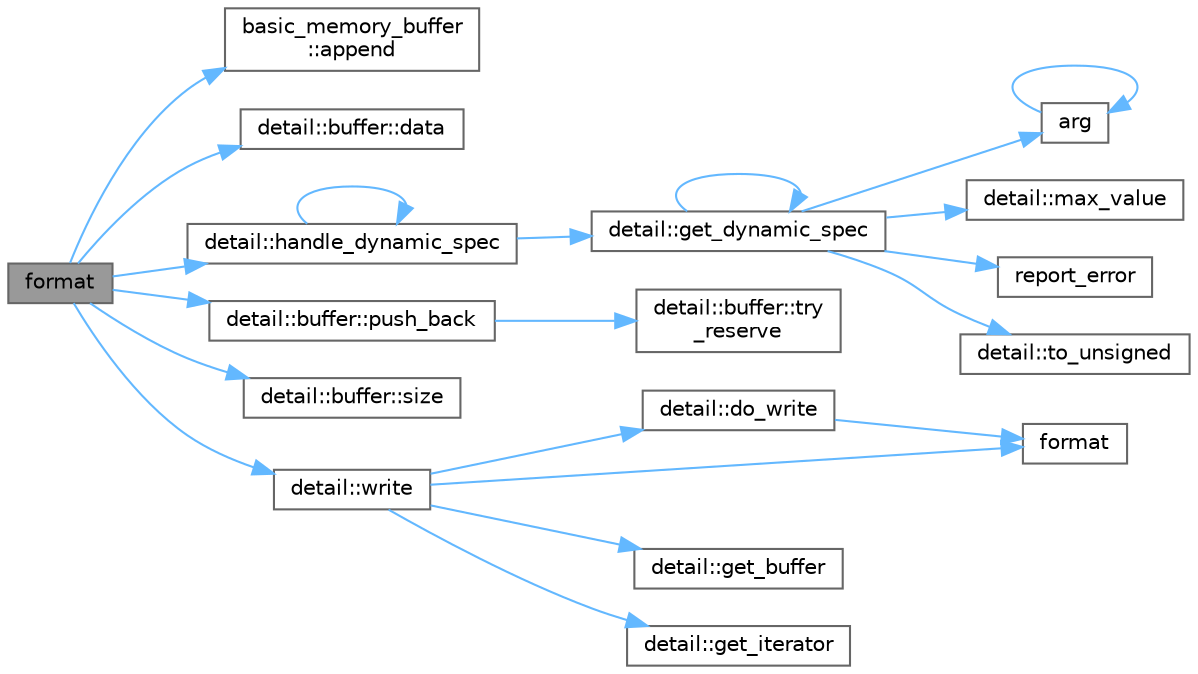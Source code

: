 digraph "format"
{
 // LATEX_PDF_SIZE
  bgcolor="transparent";
  edge [fontname=Helvetica,fontsize=10,labelfontname=Helvetica,labelfontsize=10];
  node [fontname=Helvetica,fontsize=10,shape=box,height=0.2,width=0.4];
  rankdir="LR";
  Node1 [id="Node000001",label="format",height=0.2,width=0.4,color="gray40", fillcolor="grey60", style="filled", fontcolor="black",tooltip=" "];
  Node1 -> Node2 [id="edge1_Node000001_Node000002",color="steelblue1",style="solid",tooltip=" "];
  Node2 [id="Node000002",label="basic_memory_buffer\l::append",height=0.2,width=0.4,color="grey40", fillcolor="white", style="filled",URL="$classbasic__memory__buffer.html#ad3b6aff0e4e32be6478f449fa9d33db3",tooltip=" "];
  Node1 -> Node3 [id="edge2_Node000001_Node000003",color="steelblue1",style="solid",tooltip=" "];
  Node3 [id="Node000003",label="detail::buffer::data",height=0.2,width=0.4,color="grey40", fillcolor="white", style="filled",URL="$classdetail_1_1buffer.html#a799a7f7a56dd002312b8527dac63cc9c",tooltip="Returns a pointer to the buffer data (not null-terminated)."];
  Node1 -> Node4 [id="edge3_Node000001_Node000004",color="steelblue1",style="solid",tooltip=" "];
  Node4 [id="Node000004",label="detail::handle_dynamic_spec",height=0.2,width=0.4,color="grey40", fillcolor="white", style="filled",URL="$namespacedetail.html#a12cf1c775edd0f25a1c935a2556ff869",tooltip=" "];
  Node4 -> Node5 [id="edge4_Node000004_Node000005",color="steelblue1",style="solid",tooltip=" "];
  Node5 [id="Node000005",label="detail::get_dynamic_spec",height=0.2,width=0.4,color="grey40", fillcolor="white", style="filled",URL="$namespacedetail.html#ab59f4749a5b3b1ff63e07b7510ae0c84",tooltip=" "];
  Node5 -> Node6 [id="edge5_Node000005_Node000006",color="steelblue1",style="solid",tooltip=" "];
  Node6 [id="Node000006",label="arg",height=0.2,width=0.4,color="grey40", fillcolor="white", style="filled",URL="$base_8h.html#a2c8e80c1b1c8b7747e99b8e9a24a0429",tooltip="Returns a named argument to be used in a formatting function."];
  Node6 -> Node6 [id="edge6_Node000006_Node000006",color="steelblue1",style="solid",tooltip=" "];
  Node5 -> Node5 [id="edge7_Node000005_Node000005",color="steelblue1",style="solid",tooltip=" "];
  Node5 -> Node7 [id="edge8_Node000005_Node000007",color="steelblue1",style="solid",tooltip=" "];
  Node7 [id="Node000007",label="detail::max_value",height=0.2,width=0.4,color="grey40", fillcolor="white", style="filled",URL="$namespacedetail.html#af945a554ca47dfab2f9ff9f2121ad18f",tooltip=" "];
  Node5 -> Node8 [id="edge9_Node000005_Node000008",color="steelblue1",style="solid",tooltip=" "];
  Node8 [id="Node000008",label="report_error",height=0.2,width=0.4,color="grey40", fillcolor="white", style="filled",URL="$format-inl_8h.html#a5555893692b00b61b3886349332fd01f",tooltip="Reports a format error at compile time or, via a format_error exception, at runtime."];
  Node5 -> Node9 [id="edge10_Node000005_Node000009",color="steelblue1",style="solid",tooltip=" "];
  Node9 [id="Node000009",label="detail::to_unsigned",height=0.2,width=0.4,color="grey40", fillcolor="white", style="filled",URL="$namespacedetail.html#a99ea2582e6e3388c7c7b0d58027cbe0b",tooltip=" "];
  Node4 -> Node4 [id="edge11_Node000004_Node000004",color="steelblue1",style="solid",tooltip=" "];
  Node1 -> Node10 [id="edge12_Node000001_Node000010",color="steelblue1",style="solid",tooltip=" "];
  Node10 [id="Node000010",label="detail::buffer::push_back",height=0.2,width=0.4,color="grey40", fillcolor="white", style="filled",URL="$classdetail_1_1buffer.html#a22e90c321dbbab4f6dbdaf45baa10e86",tooltip=" "];
  Node10 -> Node11 [id="edge13_Node000010_Node000011",color="steelblue1",style="solid",tooltip=" "];
  Node11 [id="Node000011",label="detail::buffer::try\l_reserve",height=0.2,width=0.4,color="grey40", fillcolor="white", style="filled",URL="$classdetail_1_1buffer.html#af93487837b9783ebe188656ae7420280",tooltip=" "];
  Node1 -> Node12 [id="edge14_Node000001_Node000012",color="steelblue1",style="solid",tooltip=" "];
  Node12 [id="Node000012",label="detail::buffer::size",height=0.2,width=0.4,color="grey40", fillcolor="white", style="filled",URL="$classdetail_1_1buffer.html#a68960381f66fdfeb44116fe4337b5824",tooltip="Returns the size of this buffer."];
  Node1 -> Node13 [id="edge15_Node000001_Node000013",color="steelblue1",style="solid",tooltip=" "];
  Node13 [id="Node000013",label="detail::write",height=0.2,width=0.4,color="grey40", fillcolor="white", style="filled",URL="$namespacedetail.html#abb5bb7d57c9cc36020fa5c0bc10fa57a",tooltip=" "];
  Node13 -> Node14 [id="edge16_Node000013_Node000014",color="steelblue1",style="solid",tooltip=" "];
  Node14 [id="Node000014",label="detail::do_write",height=0.2,width=0.4,color="grey40", fillcolor="white", style="filled",URL="$namespacedetail.html#aa599006d5579cc1efe74d57fc8f13486",tooltip=" "];
  Node14 -> Node15 [id="edge17_Node000014_Node000015",color="steelblue1",style="solid",tooltip=" "];
  Node15 [id="Node000015",label="format",height=0.2,width=0.4,color="grey40", fillcolor="white", style="filled",URL="$color_8h.html#a12b134d4f21276bc7e0473bd2cdb1c9c",tooltip="Formats arguments and returns the result as a string using ANSI escape sequences to specify text form..."];
  Node13 -> Node15 [id="edge18_Node000013_Node000015",color="steelblue1",style="solid",tooltip=" "];
  Node13 -> Node16 [id="edge19_Node000013_Node000016",color="steelblue1",style="solid",tooltip=" "];
  Node16 [id="Node000016",label="detail::get_buffer",height=0.2,width=0.4,color="grey40", fillcolor="white", style="filled",URL="$namespacedetail.html#a24cf13eee2e2f21b4ace6908bb675f83",tooltip=" "];
  Node13 -> Node17 [id="edge20_Node000013_Node000017",color="steelblue1",style="solid",tooltip=" "];
  Node17 [id="Node000017",label="detail::get_iterator",height=0.2,width=0.4,color="grey40", fillcolor="white", style="filled",URL="$namespacedetail.html#a768fb651f0fd1f8bf43076caaea18ad2",tooltip=" "];
}
